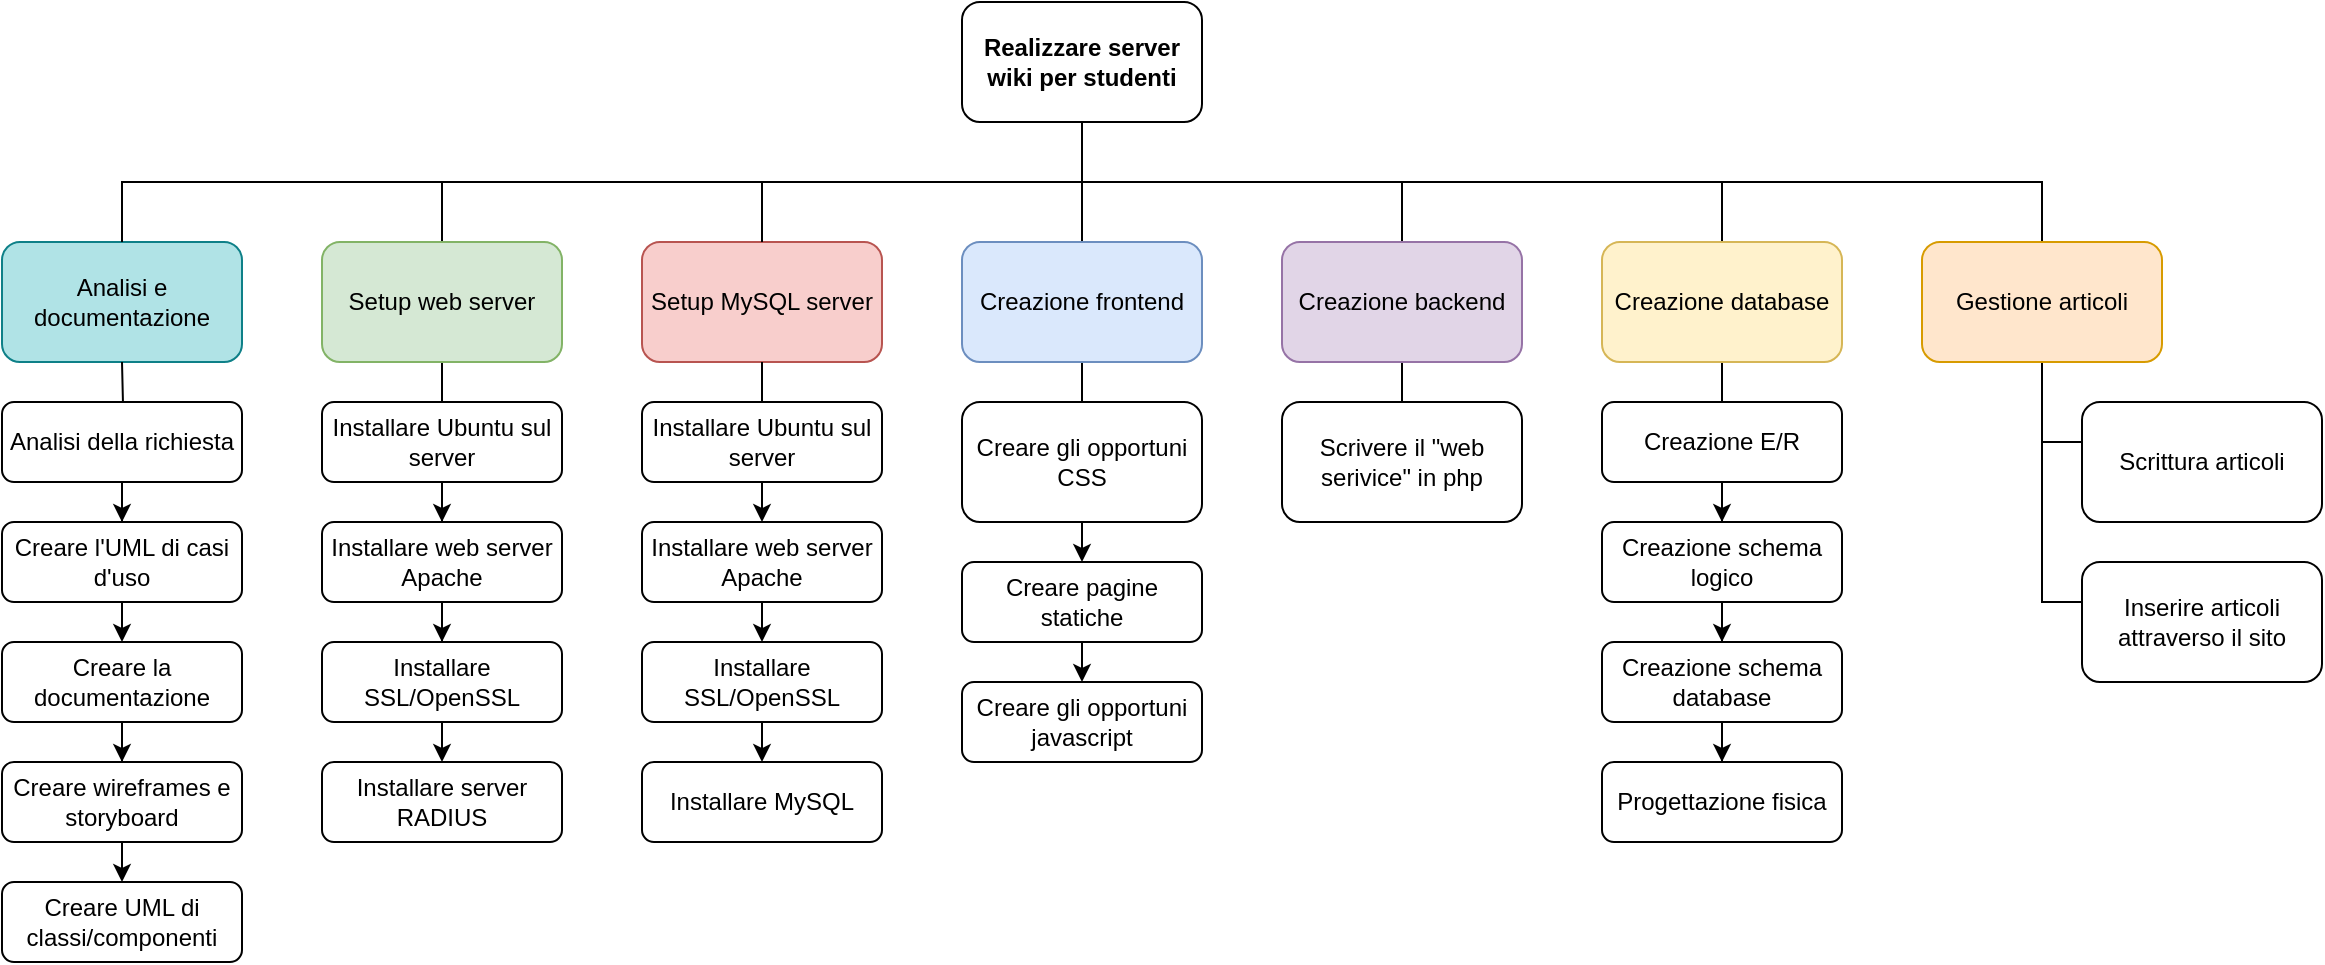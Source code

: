 <mxfile>
    <diagram id="yMA2ezoLUVQGUPMhuxDn" name="Pagina-1">
        <mxGraphModel dx="1302" dy="534" grid="1" gridSize="10" guides="1" tooltips="1" connect="1" arrows="1" fold="1" page="1" pageScale="1" pageWidth="827" pageHeight="1169" math="0" shadow="0">
            <root>
                <mxCell id="0"/>
                <mxCell id="1" parent="0"/>
                <mxCell id="2" style="edgeStyle=orthogonalEdgeStyle;rounded=0;orthogonalLoop=1;jettySize=auto;html=1;endArrow=none;endFill=0;" parent="1" source="7" target="9" edge="1">
                    <mxGeometry relative="1" as="geometry">
                        <Array as="points">
                            <mxPoint x="420" y="140"/>
                            <mxPoint x="420" y="140"/>
                        </Array>
                    </mxGeometry>
                </mxCell>
                <mxCell id="3" style="edgeStyle=orthogonalEdgeStyle;rounded=0;orthogonalLoop=1;jettySize=auto;html=1;endArrow=none;endFill=0;" parent="1" source="7" target="14" edge="1">
                    <mxGeometry relative="1" as="geometry">
                        <Array as="points">
                            <mxPoint x="420" y="130"/>
                            <mxPoint x="740" y="130"/>
                        </Array>
                    </mxGeometry>
                </mxCell>
                <mxCell id="4" style="edgeStyle=orthogonalEdgeStyle;rounded=0;orthogonalLoop=1;jettySize=auto;html=1;endArrow=none;endFill=0;" parent="1" source="7" target="12" edge="1">
                    <mxGeometry relative="1" as="geometry">
                        <Array as="points">
                            <mxPoint x="420" y="130"/>
                            <mxPoint x="900" y="130"/>
                        </Array>
                    </mxGeometry>
                </mxCell>
                <mxCell id="5" style="edgeStyle=orthogonalEdgeStyle;rounded=0;orthogonalLoop=1;jettySize=auto;html=1;endArrow=none;endFill=0;" parent="1" source="7" target="19" edge="1">
                    <mxGeometry relative="1" as="geometry">
                        <Array as="points">
                            <mxPoint x="420" y="130"/>
                            <mxPoint x="100" y="130"/>
                        </Array>
                    </mxGeometry>
                </mxCell>
                <mxCell id="6" style="edgeStyle=orthogonalEdgeStyle;rounded=0;orthogonalLoop=1;jettySize=auto;html=1;endArrow=none;startFill=0;" parent="1" source="7" target="35" edge="1">
                    <mxGeometry relative="1" as="geometry">
                        <Array as="points">
                            <mxPoint x="420" y="130"/>
                            <mxPoint x="580" y="130"/>
                        </Array>
                    </mxGeometry>
                </mxCell>
                <mxCell id="7" value="Realizzare server wiki per studenti" style="rounded=1;whiteSpace=wrap;html=1;fontStyle=1" parent="1" vertex="1">
                    <mxGeometry x="360" y="40" width="120" height="60" as="geometry"/>
                </mxCell>
                <mxCell id="8" style="edgeStyle=orthogonalEdgeStyle;rounded=0;orthogonalLoop=1;jettySize=auto;html=1;endArrow=none;endFill=0;" parent="1" source="9" target="17" edge="1">
                    <mxGeometry relative="1" as="geometry">
                        <Array as="points">
                            <mxPoint x="420" y="260"/>
                        </Array>
                    </mxGeometry>
                </mxCell>
                <mxCell id="9" value="Creazione frontend" style="rounded=1;whiteSpace=wrap;html=1;fillColor=#dae8fc;strokeColor=#6c8ebf;" parent="1" vertex="1">
                    <mxGeometry x="360" y="160" width="120" height="60" as="geometry"/>
                </mxCell>
                <mxCell id="10" style="edgeStyle=orthogonalEdgeStyle;rounded=0;orthogonalLoop=1;jettySize=auto;html=1;endArrow=none;endFill=0;" parent="1" source="12" target="15" edge="1">
                    <mxGeometry relative="1" as="geometry">
                        <Array as="points">
                            <mxPoint x="900" y="260"/>
                        </Array>
                    </mxGeometry>
                </mxCell>
                <mxCell id="11" style="edgeStyle=orthogonalEdgeStyle;rounded=0;orthogonalLoop=1;jettySize=auto;html=1;endArrow=none;endFill=0;" parent="1" source="12" target="16" edge="1">
                    <mxGeometry relative="1" as="geometry">
                        <Array as="points">
                            <mxPoint x="900" y="340"/>
                        </Array>
                    </mxGeometry>
                </mxCell>
                <mxCell id="12" value="Gestione articoli" style="rounded=1;whiteSpace=wrap;html=1;fillColor=#ffe6cc;strokeColor=#d79b00;" parent="1" vertex="1">
                    <mxGeometry x="840" y="160" width="120" height="60" as="geometry"/>
                </mxCell>
                <mxCell id="13" style="edgeStyle=orthogonalEdgeStyle;rounded=0;orthogonalLoop=1;jettySize=auto;html=1;endArrow=none;endFill=0;" parent="1" source="14" target="21" edge="1">
                    <mxGeometry relative="1" as="geometry"/>
                </mxCell>
                <mxCell id="14" value="Creazione database" style="rounded=1;whiteSpace=wrap;html=1;fillColor=#fff2cc;strokeColor=#d6b656;" parent="1" vertex="1">
                    <mxGeometry x="680" y="160" width="120" height="60" as="geometry"/>
                </mxCell>
                <mxCell id="15" value="Scrittura articoli" style="rounded=1;whiteSpace=wrap;html=1;" parent="1" vertex="1">
                    <mxGeometry x="920" y="240" width="120" height="60" as="geometry"/>
                </mxCell>
                <mxCell id="16" value="Inserire articoli attraverso il sito" style="rounded=1;whiteSpace=wrap;html=1;" parent="1" vertex="1">
                    <mxGeometry x="920" y="320" width="120" height="60" as="geometry"/>
                </mxCell>
                <mxCell id="17" value="Creare gli opportuni CSS" style="rounded=1;whiteSpace=wrap;html=1;" parent="1" vertex="1">
                    <mxGeometry x="360" y="240" width="120" height="60" as="geometry"/>
                </mxCell>
                <mxCell id="18" style="edgeStyle=orthogonalEdgeStyle;rounded=0;orthogonalLoop=1;jettySize=auto;html=1;endArrow=none;endFill=0;" parent="1" source="19" target="28" edge="1">
                    <mxGeometry relative="1" as="geometry"/>
                </mxCell>
                <mxCell id="19" value="Setup web server" style="rounded=1;whiteSpace=wrap;html=1;fillColor=#d5e8d4;strokeColor=#82b366;" parent="1" vertex="1">
                    <mxGeometry x="40" y="160" width="120" height="60" as="geometry"/>
                </mxCell>
                <mxCell id="20" style="edgeStyle=orthogonalEdgeStyle;rounded=0;orthogonalLoop=1;jettySize=auto;html=1;" parent="1" source="21" target="23" edge="1">
                    <mxGeometry relative="1" as="geometry"/>
                </mxCell>
                <mxCell id="21" value="Creazione E/R" style="rounded=1;whiteSpace=wrap;html=1;" parent="1" vertex="1">
                    <mxGeometry x="680" y="240" width="120" height="40" as="geometry"/>
                </mxCell>
                <mxCell id="22" style="edgeStyle=orthogonalEdgeStyle;rounded=0;orthogonalLoop=1;jettySize=auto;html=1;" parent="1" source="23" target="25" edge="1">
                    <mxGeometry relative="1" as="geometry"/>
                </mxCell>
                <mxCell id="23" value="Creazione schema logico" style="rounded=1;whiteSpace=wrap;html=1;" parent="1" vertex="1">
                    <mxGeometry x="680" y="300" width="120" height="40" as="geometry"/>
                </mxCell>
                <mxCell id="24" style="edgeStyle=orthogonalEdgeStyle;rounded=0;orthogonalLoop=1;jettySize=auto;html=1;" parent="1" source="25" target="26" edge="1">
                    <mxGeometry relative="1" as="geometry"/>
                </mxCell>
                <mxCell id="25" value="Creazione schema database" style="rounded=1;whiteSpace=wrap;html=1;" parent="1" vertex="1">
                    <mxGeometry x="680" y="360" width="120" height="40" as="geometry"/>
                </mxCell>
                <mxCell id="26" value="Progettazione fisica" style="rounded=1;whiteSpace=wrap;html=1;" parent="1" vertex="1">
                    <mxGeometry x="680" y="420" width="120" height="40" as="geometry"/>
                </mxCell>
                <mxCell id="27" style="edgeStyle=orthogonalEdgeStyle;rounded=0;orthogonalLoop=1;jettySize=auto;html=1;" parent="1" source="28" target="30" edge="1">
                    <mxGeometry relative="1" as="geometry"/>
                </mxCell>
                <mxCell id="28" value="Installare Ubuntu sul server" style="rounded=1;whiteSpace=wrap;html=1;" parent="1" vertex="1">
                    <mxGeometry x="40" y="240" width="120" height="40" as="geometry"/>
                </mxCell>
                <mxCell id="29" style="edgeStyle=orthogonalEdgeStyle;rounded=0;orthogonalLoop=1;jettySize=auto;html=1;" parent="1" source="30" target="32" edge="1">
                    <mxGeometry relative="1" as="geometry"/>
                </mxCell>
                <mxCell id="30" value="Installare web server Apache" style="rounded=1;whiteSpace=wrap;html=1;" parent="1" vertex="1">
                    <mxGeometry x="40" y="300" width="120" height="40" as="geometry"/>
                </mxCell>
                <mxCell id="68" value="" style="edgeStyle=none;html=1;" edge="1" parent="1" source="32" target="67">
                    <mxGeometry relative="1" as="geometry"/>
                </mxCell>
                <mxCell id="32" value="Installare SSL/OpenSSL" style="rounded=1;whiteSpace=wrap;html=1;" parent="1" vertex="1">
                    <mxGeometry x="40" y="360" width="120" height="40" as="geometry"/>
                </mxCell>
                <mxCell id="34" style="edgeStyle=orthogonalEdgeStyle;rounded=0;orthogonalLoop=1;jettySize=auto;html=1;endArrow=none;startFill=0;" parent="1" source="35" target="36" edge="1">
                    <mxGeometry relative="1" as="geometry">
                        <Array as="points">
                            <mxPoint x="580" y="260"/>
                        </Array>
                    </mxGeometry>
                </mxCell>
                <mxCell id="35" value="Creazione backend" style="rounded=1;whiteSpace=wrap;html=1;fillColor=#e1d5e7;strokeColor=#9673a6;" parent="1" vertex="1">
                    <mxGeometry x="520" y="160" width="120" height="60" as="geometry"/>
                </mxCell>
                <mxCell id="36" value="&lt;span style=&quot;color: rgb(0, 0, 0);&quot;&gt;Scrivere il &quot;web serivice&quot; in php&lt;/span&gt;" style="rounded=1;whiteSpace=wrap;html=1;" parent="1" vertex="1">
                    <mxGeometry x="520" y="240" width="120" height="60" as="geometry"/>
                </mxCell>
                <mxCell id="37" value="Setup MySQL server" style="rounded=1;whiteSpace=wrap;html=1;fillColor=#f8cecc;strokeColor=#b85450;" parent="1" vertex="1">
                    <mxGeometry x="200" y="160" width="120" height="60" as="geometry"/>
                </mxCell>
                <mxCell id="38" style="edgeStyle=orthogonalEdgeStyle;rounded=0;orthogonalLoop=1;jettySize=auto;html=1;endArrow=none;endFill=0;" parent="1" source="7" target="37" edge="1">
                    <mxGeometry relative="1" as="geometry">
                        <Array as="points">
                            <mxPoint x="420" y="130"/>
                            <mxPoint x="260" y="130"/>
                        </Array>
                        <mxPoint x="430" y="110" as="sourcePoint"/>
                        <mxPoint x="110" y="170" as="targetPoint"/>
                    </mxGeometry>
                </mxCell>
                <mxCell id="44" style="edgeStyle=none;html=1;" parent="1" source="39" target="40" edge="1">
                    <mxGeometry relative="1" as="geometry"/>
                </mxCell>
                <mxCell id="39" value="Installare Ubuntu sul server" style="rounded=1;whiteSpace=wrap;html=1;" parent="1" vertex="1">
                    <mxGeometry x="200" y="240" width="120" height="40" as="geometry"/>
                </mxCell>
                <mxCell id="45" style="edgeStyle=none;html=1;" parent="1" source="40" target="41" edge="1">
                    <mxGeometry relative="1" as="geometry"/>
                </mxCell>
                <mxCell id="40" value="Installare web server Apache" style="rounded=1;whiteSpace=wrap;html=1;" parent="1" vertex="1">
                    <mxGeometry x="200" y="300" width="120" height="40" as="geometry"/>
                </mxCell>
                <mxCell id="46" style="edgeStyle=none;html=1;" parent="1" source="41" target="42" edge="1">
                    <mxGeometry relative="1" as="geometry"/>
                </mxCell>
                <mxCell id="41" value="Installare SSL/OpenSSL" style="rounded=1;whiteSpace=wrap;html=1;" parent="1" vertex="1">
                    <mxGeometry x="200" y="360" width="120" height="40" as="geometry"/>
                </mxCell>
                <mxCell id="42" value="Installare MySQL" style="rounded=1;whiteSpace=wrap;html=1;" parent="1" vertex="1">
                    <mxGeometry x="200" y="420" width="120" height="40" as="geometry"/>
                </mxCell>
                <mxCell id="43" style="edgeStyle=orthogonalEdgeStyle;rounded=0;orthogonalLoop=1;jettySize=auto;html=1;endArrow=none;endFill=0;" parent="1" source="37" target="39" edge="1">
                    <mxGeometry relative="1" as="geometry">
                        <mxPoint x="110" y="230" as="sourcePoint"/>
                        <mxPoint x="110" y="250" as="targetPoint"/>
                    </mxGeometry>
                </mxCell>
                <mxCell id="47" value="Analisi e documentazione" style="rounded=1;whiteSpace=wrap;html=1;fillColor=#b0e3e6;strokeColor=#0e8088;" parent="1" vertex="1">
                    <mxGeometry x="-120" y="160" width="120" height="60" as="geometry"/>
                </mxCell>
                <mxCell id="48" style="edgeStyle=orthogonalEdgeStyle;rounded=0;orthogonalLoop=1;jettySize=auto;html=1;endArrow=none;endFill=0;entryX=0.5;entryY=0;entryDx=0;entryDy=0;" parent="1" target="47" edge="1">
                    <mxGeometry relative="1" as="geometry">
                        <Array as="points">
                            <mxPoint x="-60" y="130"/>
                        </Array>
                        <mxPoint x="100" y="130" as="sourcePoint"/>
                        <mxPoint x="-170" y="140" as="targetPoint"/>
                    </mxGeometry>
                </mxCell>
                <mxCell id="49" style="edgeStyle=orthogonalEdgeStyle;rounded=0;orthogonalLoop=1;jettySize=auto;html=1;" parent="1" target="51" edge="1">
                    <mxGeometry relative="1" as="geometry">
                        <mxPoint x="-60" y="220" as="sourcePoint"/>
                    </mxGeometry>
                </mxCell>
                <mxCell id="50" style="edgeStyle=orthogonalEdgeStyle;rounded=0;orthogonalLoop=1;jettySize=auto;html=1;" parent="1" source="51" target="52" edge="1">
                    <mxGeometry relative="1" as="geometry"/>
                </mxCell>
                <mxCell id="51" value="Analisi della richiesta" style="rounded=1;whiteSpace=wrap;html=1;" parent="1" vertex="1">
                    <mxGeometry x="-120" y="240" width="120" height="40" as="geometry"/>
                </mxCell>
                <mxCell id="52" value="Creare l&#39;UML di casi d&#39;uso" style="rounded=1;whiteSpace=wrap;html=1;" parent="1" vertex="1">
                    <mxGeometry x="-120" y="300" width="120" height="40" as="geometry"/>
                </mxCell>
                <mxCell id="53" style="edgeStyle=orthogonalEdgeStyle;rounded=0;orthogonalLoop=1;jettySize=auto;html=1;" parent="1" target="55" edge="1">
                    <mxGeometry relative="1" as="geometry">
                        <mxPoint x="-60" y="340" as="sourcePoint"/>
                        <Array as="points">
                            <mxPoint x="-60" y="350"/>
                            <mxPoint x="-60" y="350"/>
                        </Array>
                    </mxGeometry>
                </mxCell>
                <mxCell id="54" style="edgeStyle=orthogonalEdgeStyle;rounded=0;orthogonalLoop=1;jettySize=auto;html=1;" parent="1" source="55" target="56" edge="1">
                    <mxGeometry relative="1" as="geometry"/>
                </mxCell>
                <mxCell id="55" value="Creare la documentazione" style="rounded=1;whiteSpace=wrap;html=1;" parent="1" vertex="1">
                    <mxGeometry x="-120" y="360" width="120" height="40" as="geometry"/>
                </mxCell>
                <mxCell id="56" value="Creare wireframes e storyboard" style="rounded=1;whiteSpace=wrap;html=1;" parent="1" vertex="1">
                    <mxGeometry x="-120" y="420" width="120" height="40" as="geometry"/>
                </mxCell>
                <mxCell id="57" style="edgeStyle=orthogonalEdgeStyle;rounded=0;orthogonalLoop=1;jettySize=auto;html=1;" parent="1" target="59" edge="1">
                    <mxGeometry relative="1" as="geometry">
                        <mxPoint x="-60" y="460" as="sourcePoint"/>
                        <Array as="points">
                            <mxPoint x="-60" y="470"/>
                            <mxPoint x="-60" y="470"/>
                        </Array>
                    </mxGeometry>
                </mxCell>
                <mxCell id="59" value="Creare UML di classi/componenti" style="rounded=1;whiteSpace=wrap;html=1;" parent="1" vertex="1">
                    <mxGeometry x="-120" y="480" width="120" height="40" as="geometry"/>
                </mxCell>
                <mxCell id="61" style="edgeStyle=none;html=1;" parent="1" target="63" edge="1">
                    <mxGeometry relative="1" as="geometry">
                        <mxPoint x="420" y="300" as="sourcePoint"/>
                    </mxGeometry>
                </mxCell>
                <mxCell id="62" style="edgeStyle=none;html=1;" parent="1" source="63" target="64" edge="1">
                    <mxGeometry relative="1" as="geometry"/>
                </mxCell>
                <mxCell id="63" value="&lt;span style=&quot;color: rgb(0, 0, 0);&quot;&gt;Creare pagine statiche&lt;/span&gt;" style="rounded=1;whiteSpace=wrap;html=1;" parent="1" vertex="1">
                    <mxGeometry x="360" y="320" width="120" height="40" as="geometry"/>
                </mxCell>
                <mxCell id="64" value="Creare gli opportuni javascript" style="rounded=1;whiteSpace=wrap;html=1;" parent="1" vertex="1">
                    <mxGeometry x="360" y="380" width="120" height="40" as="geometry"/>
                </mxCell>
                <mxCell id="67" value="Installare server RADIUS" style="rounded=1;whiteSpace=wrap;html=1;" vertex="1" parent="1">
                    <mxGeometry x="40" y="420" width="120" height="40" as="geometry"/>
                </mxCell>
            </root>
        </mxGraphModel>
    </diagram>
</mxfile>